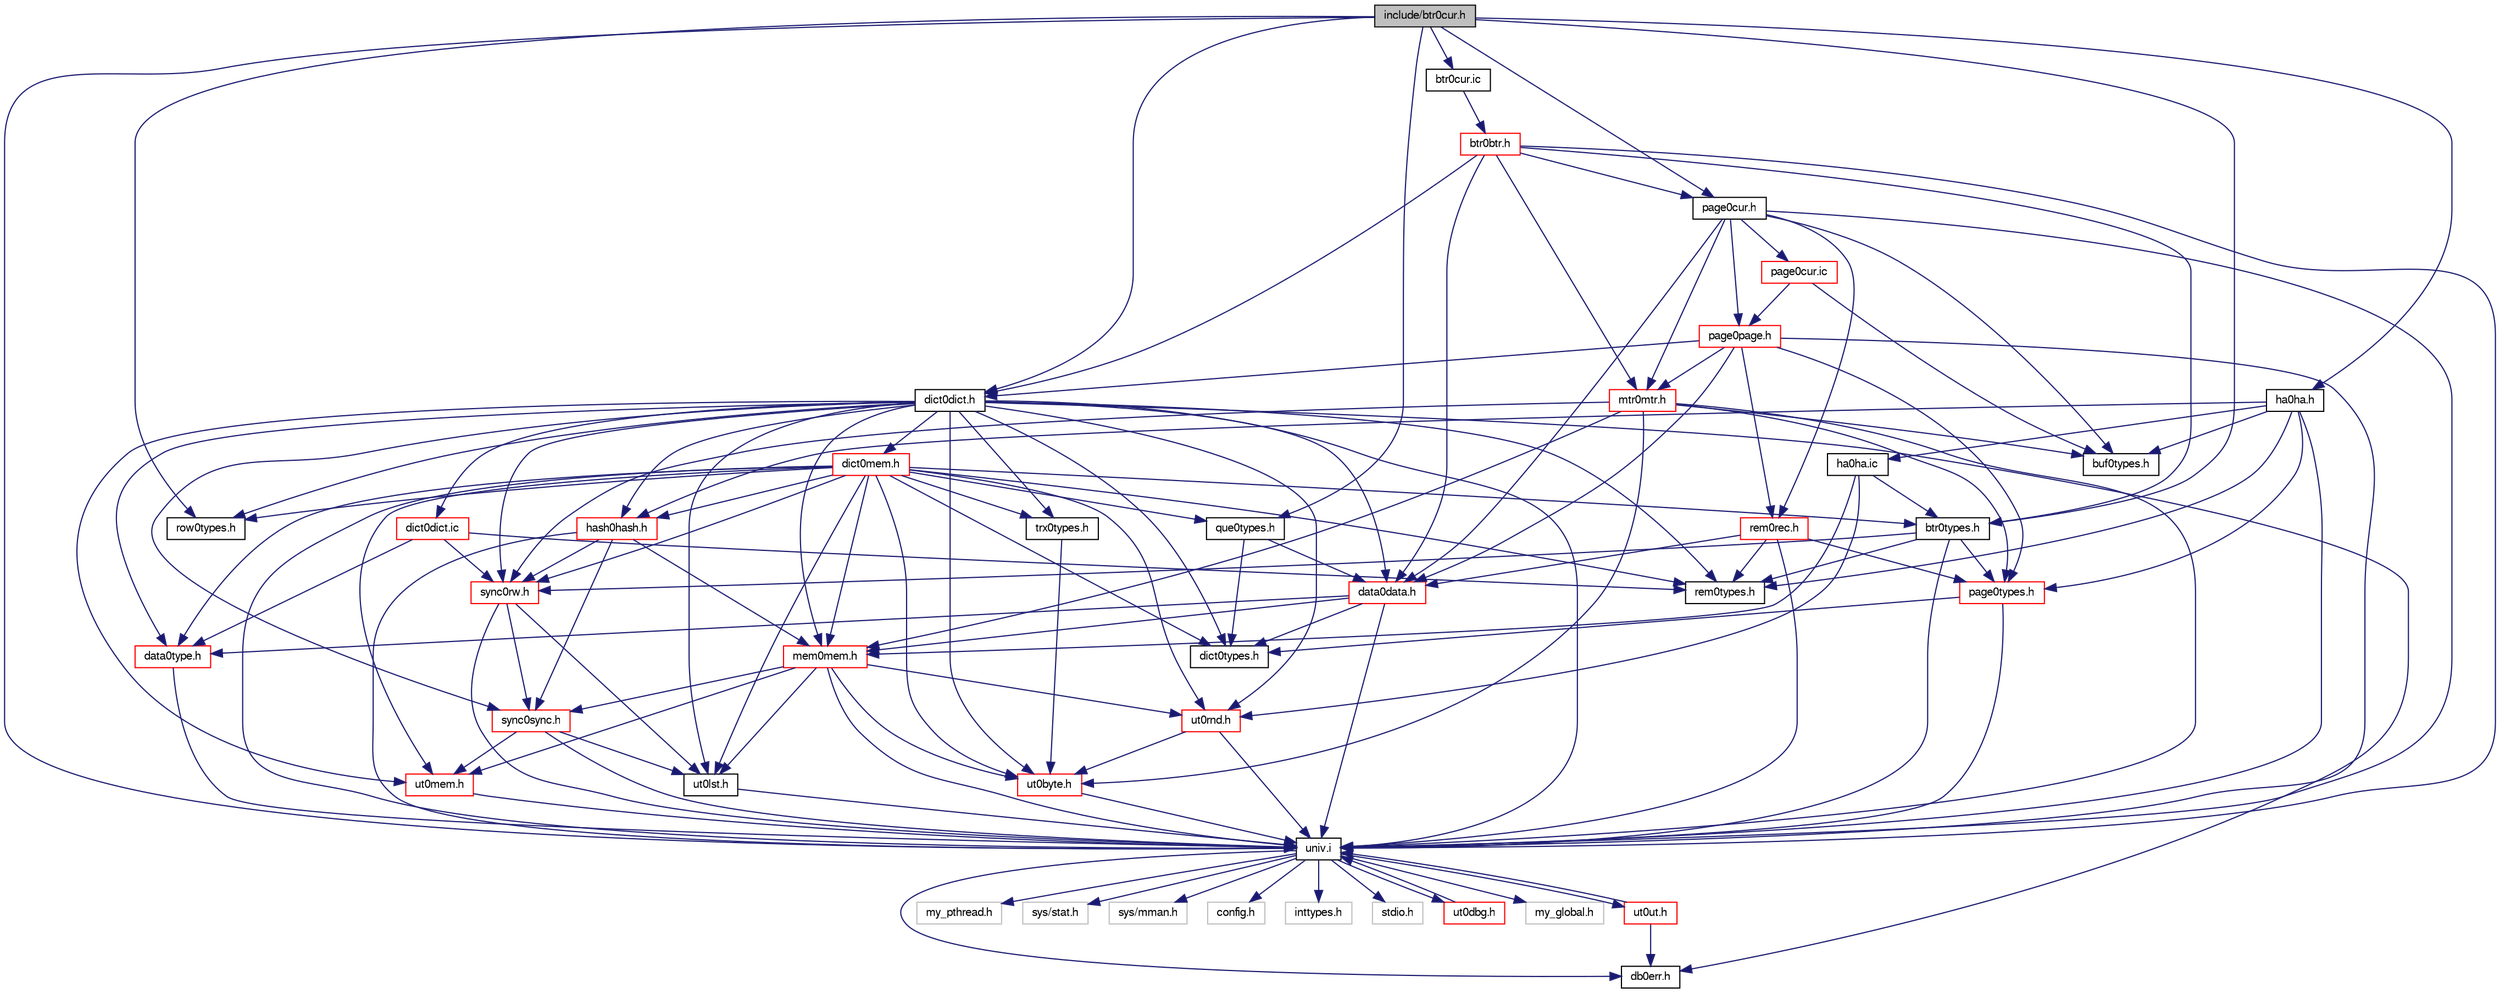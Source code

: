 digraph "include/btr0cur.h"
{
  bgcolor="transparent";
  edge [fontname="FreeSans",fontsize="10",labelfontname="FreeSans",labelfontsize="10"];
  node [fontname="FreeSans",fontsize="10",shape=record];
  Node1 [label="include/btr0cur.h",height=0.2,width=0.4,color="black", fillcolor="grey75", style="filled" fontcolor="black"];
  Node1 -> Node2 [color="midnightblue",fontsize="10",style="solid",fontname="FreeSans"];
  Node2 [label="univ.i",height=0.2,width=0.4,color="black",URL="$univ_8i.html"];
  Node2 -> Node3 [color="midnightblue",fontsize="10",style="solid",fontname="FreeSans"];
  Node3 [label="my_global.h",height=0.2,width=0.4,color="grey75"];
  Node2 -> Node4 [color="midnightblue",fontsize="10",style="solid",fontname="FreeSans"];
  Node4 [label="my_pthread.h",height=0.2,width=0.4,color="grey75"];
  Node2 -> Node5 [color="midnightblue",fontsize="10",style="solid",fontname="FreeSans"];
  Node5 [label="sys/stat.h",height=0.2,width=0.4,color="grey75"];
  Node2 -> Node6 [color="midnightblue",fontsize="10",style="solid",fontname="FreeSans"];
  Node6 [label="sys/mman.h",height=0.2,width=0.4,color="grey75"];
  Node2 -> Node7 [color="midnightblue",fontsize="10",style="solid",fontname="FreeSans"];
  Node7 [label="config.h",height=0.2,width=0.4,color="grey75"];
  Node2 -> Node8 [color="midnightblue",fontsize="10",style="solid",fontname="FreeSans"];
  Node8 [label="inttypes.h",height=0.2,width=0.4,color="grey75"];
  Node2 -> Node9 [color="midnightblue",fontsize="10",style="solid",fontname="FreeSans"];
  Node9 [label="stdio.h",height=0.2,width=0.4,color="grey75"];
  Node2 -> Node10 [color="midnightblue",fontsize="10",style="solid",fontname="FreeSans"];
  Node10 [label="ut0dbg.h",height=0.2,width=0.4,color="red",URL="$ut0dbg_8h.html"];
  Node10 -> Node2 [color="midnightblue",fontsize="10",style="solid",fontname="FreeSans"];
  Node2 -> Node11 [color="midnightblue",fontsize="10",style="solid",fontname="FreeSans"];
  Node11 [label="ut0ut.h",height=0.2,width=0.4,color="red",URL="$ut0ut_8h.html"];
  Node11 -> Node2 [color="midnightblue",fontsize="10",style="solid",fontname="FreeSans"];
  Node11 -> Node12 [color="midnightblue",fontsize="10",style="solid",fontname="FreeSans"];
  Node12 [label="db0err.h",height=0.2,width=0.4,color="black",URL="$db0err_8h.html"];
  Node2 -> Node12 [color="midnightblue",fontsize="10",style="solid",fontname="FreeSans"];
  Node1 -> Node13 [color="midnightblue",fontsize="10",style="solid",fontname="FreeSans"];
  Node13 [label="dict0dict.h",height=0.2,width=0.4,color="black",URL="$dict0dict_8h.html"];
  Node13 -> Node2 [color="midnightblue",fontsize="10",style="solid",fontname="FreeSans"];
  Node13 -> Node12 [color="midnightblue",fontsize="10",style="solid",fontname="FreeSans"];
  Node13 -> Node14 [color="midnightblue",fontsize="10",style="solid",fontname="FreeSans"];
  Node14 [label="dict0types.h",height=0.2,width=0.4,color="black",URL="$dict0types_8h.html"];
  Node13 -> Node15 [color="midnightblue",fontsize="10",style="solid",fontname="FreeSans"];
  Node15 [label="dict0mem.h",height=0.2,width=0.4,color="red",URL="$dict0mem_8h.html"];
  Node15 -> Node2 [color="midnightblue",fontsize="10",style="solid",fontname="FreeSans"];
  Node15 -> Node14 [color="midnightblue",fontsize="10",style="solid",fontname="FreeSans"];
  Node15 -> Node16 [color="midnightblue",fontsize="10",style="solid",fontname="FreeSans"];
  Node16 [label="data0type.h",height=0.2,width=0.4,color="red",URL="$data0type_8h.html"];
  Node16 -> Node2 [color="midnightblue",fontsize="10",style="solid",fontname="FreeSans"];
  Node15 -> Node17 [color="midnightblue",fontsize="10",style="solid",fontname="FreeSans"];
  Node17 [label="mem0mem.h",height=0.2,width=0.4,color="red",URL="$mem0mem_8h.html"];
  Node17 -> Node2 [color="midnightblue",fontsize="10",style="solid",fontname="FreeSans"];
  Node17 -> Node18 [color="midnightblue",fontsize="10",style="solid",fontname="FreeSans"];
  Node18 [label="ut0mem.h",height=0.2,width=0.4,color="red",URL="$ut0mem_8h.html"];
  Node18 -> Node2 [color="midnightblue",fontsize="10",style="solid",fontname="FreeSans"];
  Node17 -> Node19 [color="midnightblue",fontsize="10",style="solid",fontname="FreeSans"];
  Node19 [label="ut0byte.h",height=0.2,width=0.4,color="red",URL="$ut0byte_8h.html"];
  Node19 -> Node2 [color="midnightblue",fontsize="10",style="solid",fontname="FreeSans"];
  Node17 -> Node20 [color="midnightblue",fontsize="10",style="solid",fontname="FreeSans"];
  Node20 [label="ut0rnd.h",height=0.2,width=0.4,color="red",URL="$ut0rnd_8h.html"];
  Node20 -> Node2 [color="midnightblue",fontsize="10",style="solid",fontname="FreeSans"];
  Node20 -> Node19 [color="midnightblue",fontsize="10",style="solid",fontname="FreeSans"];
  Node17 -> Node21 [color="midnightblue",fontsize="10",style="solid",fontname="FreeSans"];
  Node21 [label="sync0sync.h",height=0.2,width=0.4,color="red",URL="$sync0sync_8h.html"];
  Node21 -> Node2 [color="midnightblue",fontsize="10",style="solid",fontname="FreeSans"];
  Node21 -> Node22 [color="midnightblue",fontsize="10",style="solid",fontname="FreeSans"];
  Node22 [label="ut0lst.h",height=0.2,width=0.4,color="black",URL="$ut0lst_8h.html"];
  Node22 -> Node2 [color="midnightblue",fontsize="10",style="solid",fontname="FreeSans"];
  Node21 -> Node18 [color="midnightblue",fontsize="10",style="solid",fontname="FreeSans"];
  Node17 -> Node22 [color="midnightblue",fontsize="10",style="solid",fontname="FreeSans"];
  Node15 -> Node23 [color="midnightblue",fontsize="10",style="solid",fontname="FreeSans"];
  Node23 [label="row0types.h",height=0.2,width=0.4,color="black",URL="$row0types_8h.html"];
  Node15 -> Node24 [color="midnightblue",fontsize="10",style="solid",fontname="FreeSans"];
  Node24 [label="rem0types.h",height=0.2,width=0.4,color="black",URL="$rem0types_8h.html"];
  Node15 -> Node25 [color="midnightblue",fontsize="10",style="solid",fontname="FreeSans"];
  Node25 [label="btr0types.h",height=0.2,width=0.4,color="black",URL="$btr0types_8h.html"];
  Node25 -> Node2 [color="midnightblue",fontsize="10",style="solid",fontname="FreeSans"];
  Node25 -> Node24 [color="midnightblue",fontsize="10",style="solid",fontname="FreeSans"];
  Node25 -> Node26 [color="midnightblue",fontsize="10",style="solid",fontname="FreeSans"];
  Node26 [label="page0types.h",height=0.2,width=0.4,color="red",URL="$page0types_8h.html"];
  Node26 -> Node2 [color="midnightblue",fontsize="10",style="solid",fontname="FreeSans"];
  Node26 -> Node14 [color="midnightblue",fontsize="10",style="solid",fontname="FreeSans"];
  Node25 -> Node27 [color="midnightblue",fontsize="10",style="solid",fontname="FreeSans"];
  Node27 [label="sync0rw.h",height=0.2,width=0.4,color="red",URL="$sync0rw_8h.html"];
  Node27 -> Node2 [color="midnightblue",fontsize="10",style="solid",fontname="FreeSans"];
  Node27 -> Node22 [color="midnightblue",fontsize="10",style="solid",fontname="FreeSans"];
  Node27 -> Node21 [color="midnightblue",fontsize="10",style="solid",fontname="FreeSans"];
  Node15 -> Node28 [color="midnightblue",fontsize="10",style="solid",fontname="FreeSans"];
  Node28 [label="que0types.h",height=0.2,width=0.4,color="black",URL="$que0types_8h.html"];
  Node28 -> Node29 [color="midnightblue",fontsize="10",style="solid",fontname="FreeSans"];
  Node29 [label="data0data.h",height=0.2,width=0.4,color="red",URL="$data0data_8h.html"];
  Node29 -> Node2 [color="midnightblue",fontsize="10",style="solid",fontname="FreeSans"];
  Node29 -> Node16 [color="midnightblue",fontsize="10",style="solid",fontname="FreeSans"];
  Node29 -> Node17 [color="midnightblue",fontsize="10",style="solid",fontname="FreeSans"];
  Node29 -> Node14 [color="midnightblue",fontsize="10",style="solid",fontname="FreeSans"];
  Node28 -> Node14 [color="midnightblue",fontsize="10",style="solid",fontname="FreeSans"];
  Node15 -> Node27 [color="midnightblue",fontsize="10",style="solid",fontname="FreeSans"];
  Node15 -> Node18 [color="midnightblue",fontsize="10",style="solid",fontname="FreeSans"];
  Node15 -> Node22 [color="midnightblue",fontsize="10",style="solid",fontname="FreeSans"];
  Node15 -> Node20 [color="midnightblue",fontsize="10",style="solid",fontname="FreeSans"];
  Node15 -> Node19 [color="midnightblue",fontsize="10",style="solid",fontname="FreeSans"];
  Node15 -> Node30 [color="midnightblue",fontsize="10",style="solid",fontname="FreeSans"];
  Node30 [label="hash0hash.h",height=0.2,width=0.4,color="red",URL="$hash0hash_8h.html"];
  Node30 -> Node2 [color="midnightblue",fontsize="10",style="solid",fontname="FreeSans"];
  Node30 -> Node17 [color="midnightblue",fontsize="10",style="solid",fontname="FreeSans"];
  Node30 -> Node21 [color="midnightblue",fontsize="10",style="solid",fontname="FreeSans"];
  Node30 -> Node27 [color="midnightblue",fontsize="10",style="solid",fontname="FreeSans"];
  Node15 -> Node31 [color="midnightblue",fontsize="10",style="solid",fontname="FreeSans"];
  Node31 [label="trx0types.h",height=0.2,width=0.4,color="black",URL="$trx0types_8h.html"];
  Node31 -> Node19 [color="midnightblue",fontsize="10",style="solid",fontname="FreeSans"];
  Node13 -> Node16 [color="midnightblue",fontsize="10",style="solid",fontname="FreeSans"];
  Node13 -> Node29 [color="midnightblue",fontsize="10",style="solid",fontname="FreeSans"];
  Node13 -> Node17 [color="midnightblue",fontsize="10",style="solid",fontname="FreeSans"];
  Node13 -> Node24 [color="midnightblue",fontsize="10",style="solid",fontname="FreeSans"];
  Node13 -> Node18 [color="midnightblue",fontsize="10",style="solid",fontname="FreeSans"];
  Node13 -> Node22 [color="midnightblue",fontsize="10",style="solid",fontname="FreeSans"];
  Node13 -> Node30 [color="midnightblue",fontsize="10",style="solid",fontname="FreeSans"];
  Node13 -> Node20 [color="midnightblue",fontsize="10",style="solid",fontname="FreeSans"];
  Node13 -> Node19 [color="midnightblue",fontsize="10",style="solid",fontname="FreeSans"];
  Node13 -> Node31 [color="midnightblue",fontsize="10",style="solid",fontname="FreeSans"];
  Node13 -> Node23 [color="midnightblue",fontsize="10",style="solid",fontname="FreeSans"];
  Node13 -> Node21 [color="midnightblue",fontsize="10",style="solid",fontname="FreeSans"];
  Node13 -> Node27 [color="midnightblue",fontsize="10",style="solid",fontname="FreeSans"];
  Node13 -> Node32 [color="midnightblue",fontsize="10",style="solid",fontname="FreeSans"];
  Node32 [label="dict0dict.ic",height=0.2,width=0.4,color="red",URL="$dict0dict_8ic.html"];
  Node32 -> Node16 [color="midnightblue",fontsize="10",style="solid",fontname="FreeSans"];
  Node32 -> Node24 [color="midnightblue",fontsize="10",style="solid",fontname="FreeSans"];
  Node32 -> Node27 [color="midnightblue",fontsize="10",style="solid",fontname="FreeSans"];
  Node1 -> Node33 [color="midnightblue",fontsize="10",style="solid",fontname="FreeSans"];
  Node33 [label="page0cur.h",height=0.2,width=0.4,color="black",URL="$page0cur_8h.html"];
  Node33 -> Node2 [color="midnightblue",fontsize="10",style="solid",fontname="FreeSans"];
  Node33 -> Node34 [color="midnightblue",fontsize="10",style="solid",fontname="FreeSans"];
  Node34 [label="buf0types.h",height=0.2,width=0.4,color="black",URL="$buf0types_8h.html"];
  Node33 -> Node35 [color="midnightblue",fontsize="10",style="solid",fontname="FreeSans"];
  Node35 [label="page0page.h",height=0.2,width=0.4,color="red",URL="$page0page_8h.html"];
  Node35 -> Node2 [color="midnightblue",fontsize="10",style="solid",fontname="FreeSans"];
  Node35 -> Node26 [color="midnightblue",fontsize="10",style="solid",fontname="FreeSans"];
  Node35 -> Node29 [color="midnightblue",fontsize="10",style="solid",fontname="FreeSans"];
  Node35 -> Node13 [color="midnightblue",fontsize="10",style="solid",fontname="FreeSans"];
  Node35 -> Node36 [color="midnightblue",fontsize="10",style="solid",fontname="FreeSans"];
  Node36 [label="rem0rec.h",height=0.2,width=0.4,color="red",URL="$rem0rec_8h.html"];
  Node36 -> Node2 [color="midnightblue",fontsize="10",style="solid",fontname="FreeSans"];
  Node36 -> Node29 [color="midnightblue",fontsize="10",style="solid",fontname="FreeSans"];
  Node36 -> Node24 [color="midnightblue",fontsize="10",style="solid",fontname="FreeSans"];
  Node36 -> Node26 [color="midnightblue",fontsize="10",style="solid",fontname="FreeSans"];
  Node35 -> Node37 [color="midnightblue",fontsize="10",style="solid",fontname="FreeSans"];
  Node37 [label="mtr0mtr.h",height=0.2,width=0.4,color="red",URL="$mtr0mtr_8h.html"];
  Node37 -> Node2 [color="midnightblue",fontsize="10",style="solid",fontname="FreeSans"];
  Node37 -> Node17 [color="midnightblue",fontsize="10",style="solid",fontname="FreeSans"];
  Node37 -> Node34 [color="midnightblue",fontsize="10",style="solid",fontname="FreeSans"];
  Node37 -> Node27 [color="midnightblue",fontsize="10",style="solid",fontname="FreeSans"];
  Node37 -> Node19 [color="midnightblue",fontsize="10",style="solid",fontname="FreeSans"];
  Node37 -> Node26 [color="midnightblue",fontsize="10",style="solid",fontname="FreeSans"];
  Node33 -> Node36 [color="midnightblue",fontsize="10",style="solid",fontname="FreeSans"];
  Node33 -> Node29 [color="midnightblue",fontsize="10",style="solid",fontname="FreeSans"];
  Node33 -> Node37 [color="midnightblue",fontsize="10",style="solid",fontname="FreeSans"];
  Node33 -> Node38 [color="midnightblue",fontsize="10",style="solid",fontname="FreeSans"];
  Node38 [label="page0cur.ic",height=0.2,width=0.4,color="red",URL="$page0cur_8ic.html"];
  Node38 -> Node35 [color="midnightblue",fontsize="10",style="solid",fontname="FreeSans"];
  Node38 -> Node34 [color="midnightblue",fontsize="10",style="solid",fontname="FreeSans"];
  Node1 -> Node25 [color="midnightblue",fontsize="10",style="solid",fontname="FreeSans"];
  Node1 -> Node28 [color="midnightblue",fontsize="10",style="solid",fontname="FreeSans"];
  Node1 -> Node23 [color="midnightblue",fontsize="10",style="solid",fontname="FreeSans"];
  Node1 -> Node39 [color="midnightblue",fontsize="10",style="solid",fontname="FreeSans"];
  Node39 [label="ha0ha.h",height=0.2,width=0.4,color="black",URL="$ha0ha_8h.html"];
  Node39 -> Node2 [color="midnightblue",fontsize="10",style="solid",fontname="FreeSans"];
  Node39 -> Node30 [color="midnightblue",fontsize="10",style="solid",fontname="FreeSans"];
  Node39 -> Node26 [color="midnightblue",fontsize="10",style="solid",fontname="FreeSans"];
  Node39 -> Node34 [color="midnightblue",fontsize="10",style="solid",fontname="FreeSans"];
  Node39 -> Node24 [color="midnightblue",fontsize="10",style="solid",fontname="FreeSans"];
  Node39 -> Node40 [color="midnightblue",fontsize="10",style="solid",fontname="FreeSans"];
  Node40 [label="ha0ha.ic",height=0.2,width=0.4,color="black",URL="$ha0ha_8ic.html"];
  Node40 -> Node20 [color="midnightblue",fontsize="10",style="solid",fontname="FreeSans"];
  Node40 -> Node17 [color="midnightblue",fontsize="10",style="solid",fontname="FreeSans"];
  Node40 -> Node25 [color="midnightblue",fontsize="10",style="solid",fontname="FreeSans"];
  Node1 -> Node41 [color="midnightblue",fontsize="10",style="solid",fontname="FreeSans"];
  Node41 [label="btr0cur.ic",height=0.2,width=0.4,color="black",URL="$btr0cur_8ic.html"];
  Node41 -> Node42 [color="midnightblue",fontsize="10",style="solid",fontname="FreeSans"];
  Node42 [label="btr0btr.h",height=0.2,width=0.4,color="red",URL="$btr0btr_8h.html"];
  Node42 -> Node2 [color="midnightblue",fontsize="10",style="solid",fontname="FreeSans"];
  Node42 -> Node13 [color="midnightblue",fontsize="10",style="solid",fontname="FreeSans"];
  Node42 -> Node29 [color="midnightblue",fontsize="10",style="solid",fontname="FreeSans"];
  Node42 -> Node33 [color="midnightblue",fontsize="10",style="solid",fontname="FreeSans"];
  Node42 -> Node37 [color="midnightblue",fontsize="10",style="solid",fontname="FreeSans"];
  Node42 -> Node25 [color="midnightblue",fontsize="10",style="solid",fontname="FreeSans"];
}
